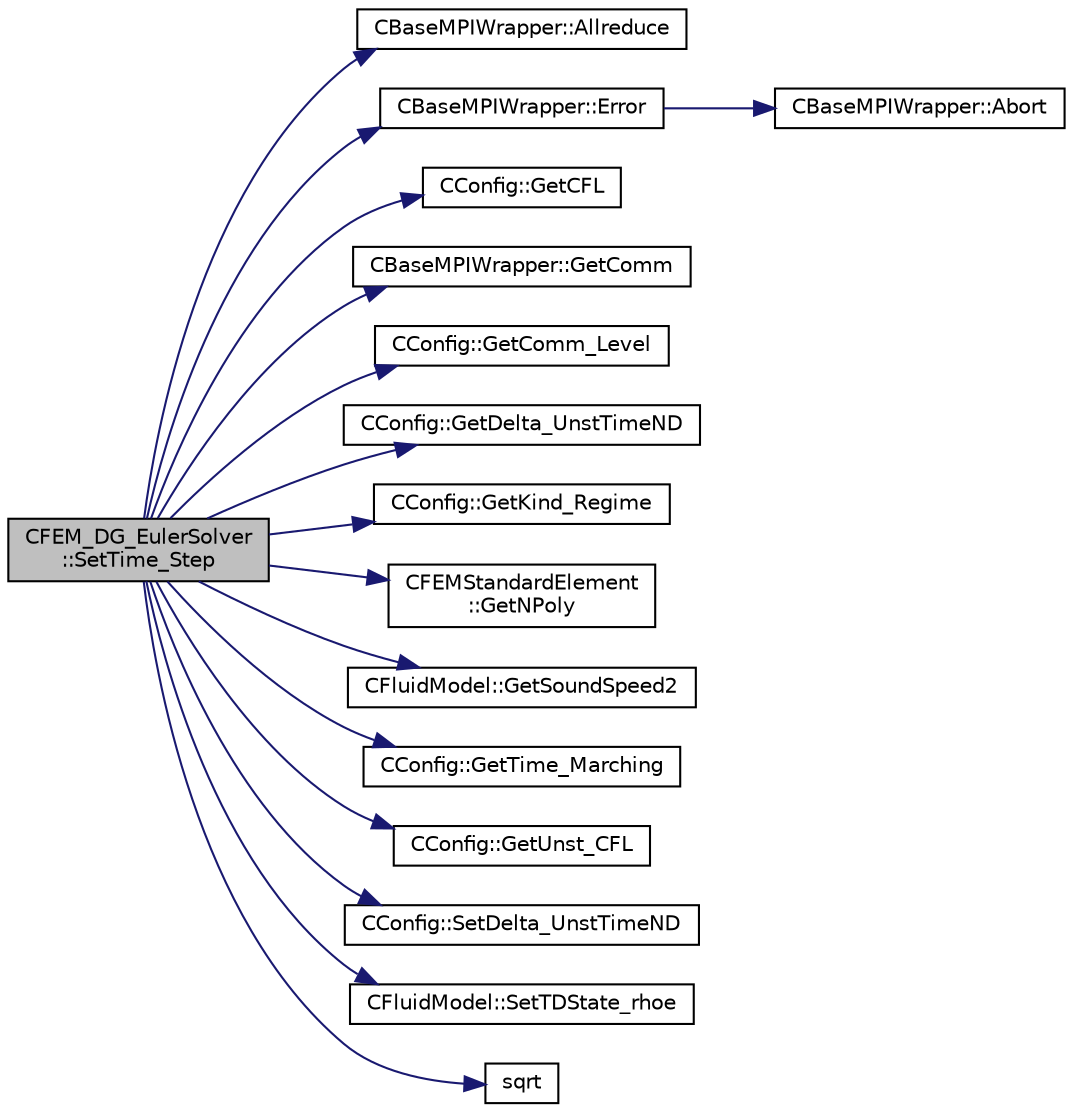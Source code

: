 digraph "CFEM_DG_EulerSolver::SetTime_Step"
{
 // LATEX_PDF_SIZE
  edge [fontname="Helvetica",fontsize="10",labelfontname="Helvetica",labelfontsize="10"];
  node [fontname="Helvetica",fontsize="10",shape=record];
  rankdir="LR";
  Node1 [label="CFEM_DG_EulerSolver\l::SetTime_Step",height=0.2,width=0.4,color="black", fillcolor="grey75", style="filled", fontcolor="black",tooltip="Function to compute the time step for solving the Euler equations."];
  Node1 -> Node2 [color="midnightblue",fontsize="10",style="solid",fontname="Helvetica"];
  Node2 [label="CBaseMPIWrapper::Allreduce",height=0.2,width=0.4,color="black", fillcolor="white", style="filled",URL="$classCBaseMPIWrapper.html#a381d4b3738c09d92ee1ae9f89715b541",tooltip=" "];
  Node1 -> Node3 [color="midnightblue",fontsize="10",style="solid",fontname="Helvetica"];
  Node3 [label="CBaseMPIWrapper::Error",height=0.2,width=0.4,color="black", fillcolor="white", style="filled",URL="$classCBaseMPIWrapper.html#a04457c47629bda56704e6a8804833eeb",tooltip=" "];
  Node3 -> Node4 [color="midnightblue",fontsize="10",style="solid",fontname="Helvetica"];
  Node4 [label="CBaseMPIWrapper::Abort",height=0.2,width=0.4,color="black", fillcolor="white", style="filled",URL="$classCBaseMPIWrapper.html#af7297d861dca86b45cf561b6ab642e8f",tooltip=" "];
  Node1 -> Node5 [color="midnightblue",fontsize="10",style="solid",fontname="Helvetica"];
  Node5 [label="CConfig::GetCFL",height=0.2,width=0.4,color="black", fillcolor="white", style="filled",URL="$classCConfig.html#a327893f15ca36b27db6201a7cb787022",tooltip="Get the Courant Friedrich Levi number for each grid."];
  Node1 -> Node6 [color="midnightblue",fontsize="10",style="solid",fontname="Helvetica"];
  Node6 [label="CBaseMPIWrapper::GetComm",height=0.2,width=0.4,color="black", fillcolor="white", style="filled",URL="$classCBaseMPIWrapper.html#a8154391fc3522954802889d81d4ef5da",tooltip=" "];
  Node1 -> Node7 [color="midnightblue",fontsize="10",style="solid",fontname="Helvetica"];
  Node7 [label="CConfig::GetComm_Level",height=0.2,width=0.4,color="black", fillcolor="white", style="filled",URL="$classCConfig.html#aa495414133c826e5f6651d4ce82d0ef6",tooltip="Get the level of MPI communications to be performed."];
  Node1 -> Node8 [color="midnightblue",fontsize="10",style="solid",fontname="Helvetica"];
  Node8 [label="CConfig::GetDelta_UnstTimeND",height=0.2,width=0.4,color="black", fillcolor="white", style="filled",URL="$classCConfig.html#a0acfef8e480970316e9e672eacd59e9b",tooltip="If we are prforming an unsteady simulation, there is only one value of the time step for the complete..."];
  Node1 -> Node9 [color="midnightblue",fontsize="10",style="solid",fontname="Helvetica"];
  Node9 [label="CConfig::GetKind_Regime",height=0.2,width=0.4,color="black", fillcolor="white", style="filled",URL="$classCConfig.html#afbf664fbd8b2c75c5874432fdc185937",tooltip="Governing equations of the flow (it can be different from the run time equation)."];
  Node1 -> Node10 [color="midnightblue",fontsize="10",style="solid",fontname="Helvetica"];
  Node10 [label="CFEMStandardElement\l::GetNPoly",height=0.2,width=0.4,color="black", fillcolor="white", style="filled",URL="$classCFEMStandardElement.html#a007e03cd4cc6bd8f37e54411eaf0b23f",tooltip="Function, which makes available the polynomial degree for this standard element."];
  Node1 -> Node11 [color="midnightblue",fontsize="10",style="solid",fontname="Helvetica"];
  Node11 [label="CFluidModel::GetSoundSpeed2",height=0.2,width=0.4,color="black", fillcolor="white", style="filled",URL="$classCFluidModel.html#a654e55c4c6bb3914b40fbc27410876ba",tooltip="Get fluid speed of sound squared."];
  Node1 -> Node12 [color="midnightblue",fontsize="10",style="solid",fontname="Helvetica"];
  Node12 [label="CConfig::GetTime_Marching",height=0.2,width=0.4,color="black", fillcolor="white", style="filled",URL="$classCConfig.html#ac47e04d76ce865893a94dcedd3c9b6a5",tooltip="Provides information about the time integration, and change the write in the output files information..."];
  Node1 -> Node13 [color="midnightblue",fontsize="10",style="solid",fontname="Helvetica"];
  Node13 [label="CConfig::GetUnst_CFL",height=0.2,width=0.4,color="black", fillcolor="white", style="filled",URL="$classCConfig.html#ae57f903be939aa55dee4fb3298a249fb",tooltip="Get the Courant Friedrich Levi number for unsteady simulations."];
  Node1 -> Node14 [color="midnightblue",fontsize="10",style="solid",fontname="Helvetica"];
  Node14 [label="CConfig::SetDelta_UnstTimeND",height=0.2,width=0.4,color="black", fillcolor="white", style="filled",URL="$classCConfig.html#a9d3085d222e6ab0b658d79c52b6477fc",tooltip="Set the value of the unsteadty time step using the CFL number."];
  Node1 -> Node15 [color="midnightblue",fontsize="10",style="solid",fontname="Helvetica"];
  Node15 [label="CFluidModel::SetTDState_rhoe",height=0.2,width=0.4,color="black", fillcolor="white", style="filled",URL="$classCFluidModel.html#a0c795f4190d7f03963bd4ba50f43c641",tooltip="virtual member that would be different for each gas model implemented"];
  Node1 -> Node16 [color="midnightblue",fontsize="10",style="solid",fontname="Helvetica"];
  Node16 [label="sqrt",height=0.2,width=0.4,color="black", fillcolor="white", style="filled",URL="$group__SIMD.html#ga54a1925ab40fb4249ea255072520de35",tooltip=" "];
}
